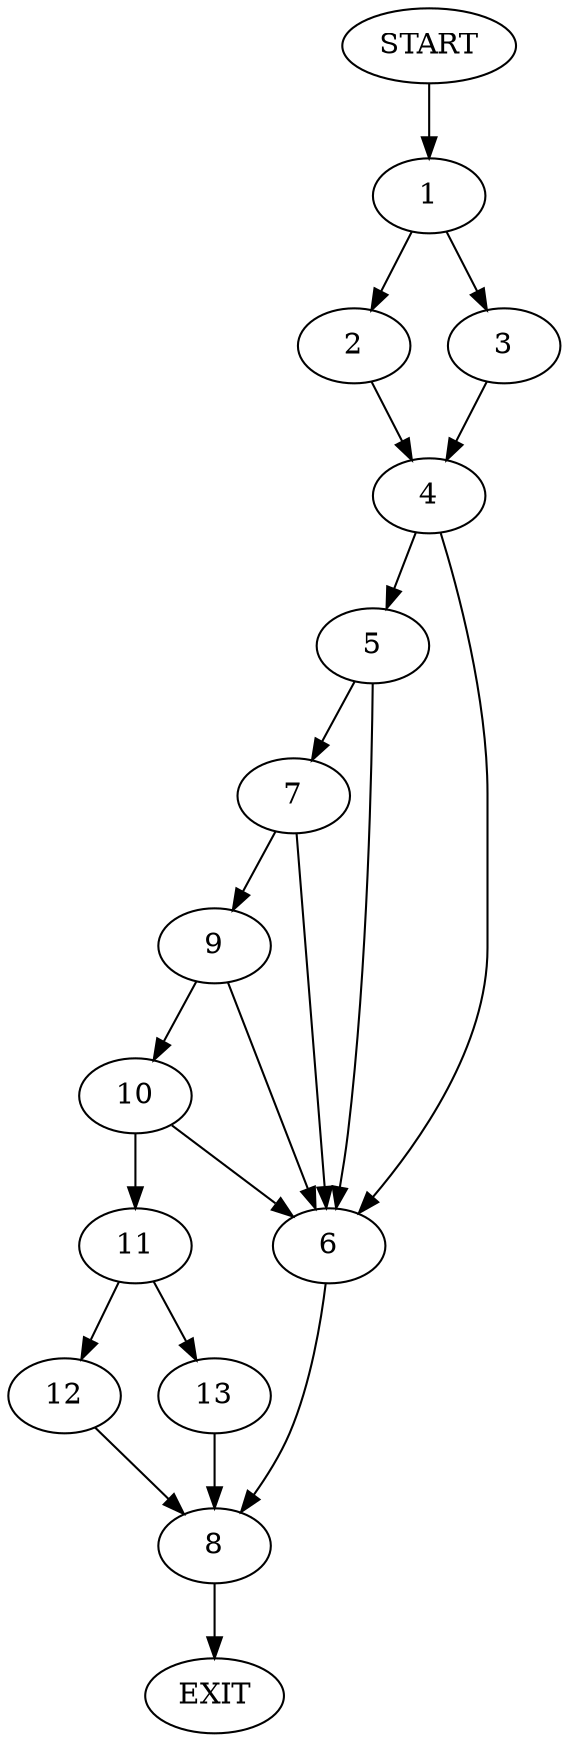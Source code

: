 digraph {
0 [label="START"]
14 [label="EXIT"]
0 -> 1
1 -> 2
1 -> 3
2 -> 4
3 -> 4
4 -> 5
4 -> 6
5 -> 7
5 -> 6
6 -> 8
7 -> 9
7 -> 6
9 -> 10
9 -> 6
10 -> 11
10 -> 6
11 -> 12
11 -> 13
8 -> 14
13 -> 8
12 -> 8
}
